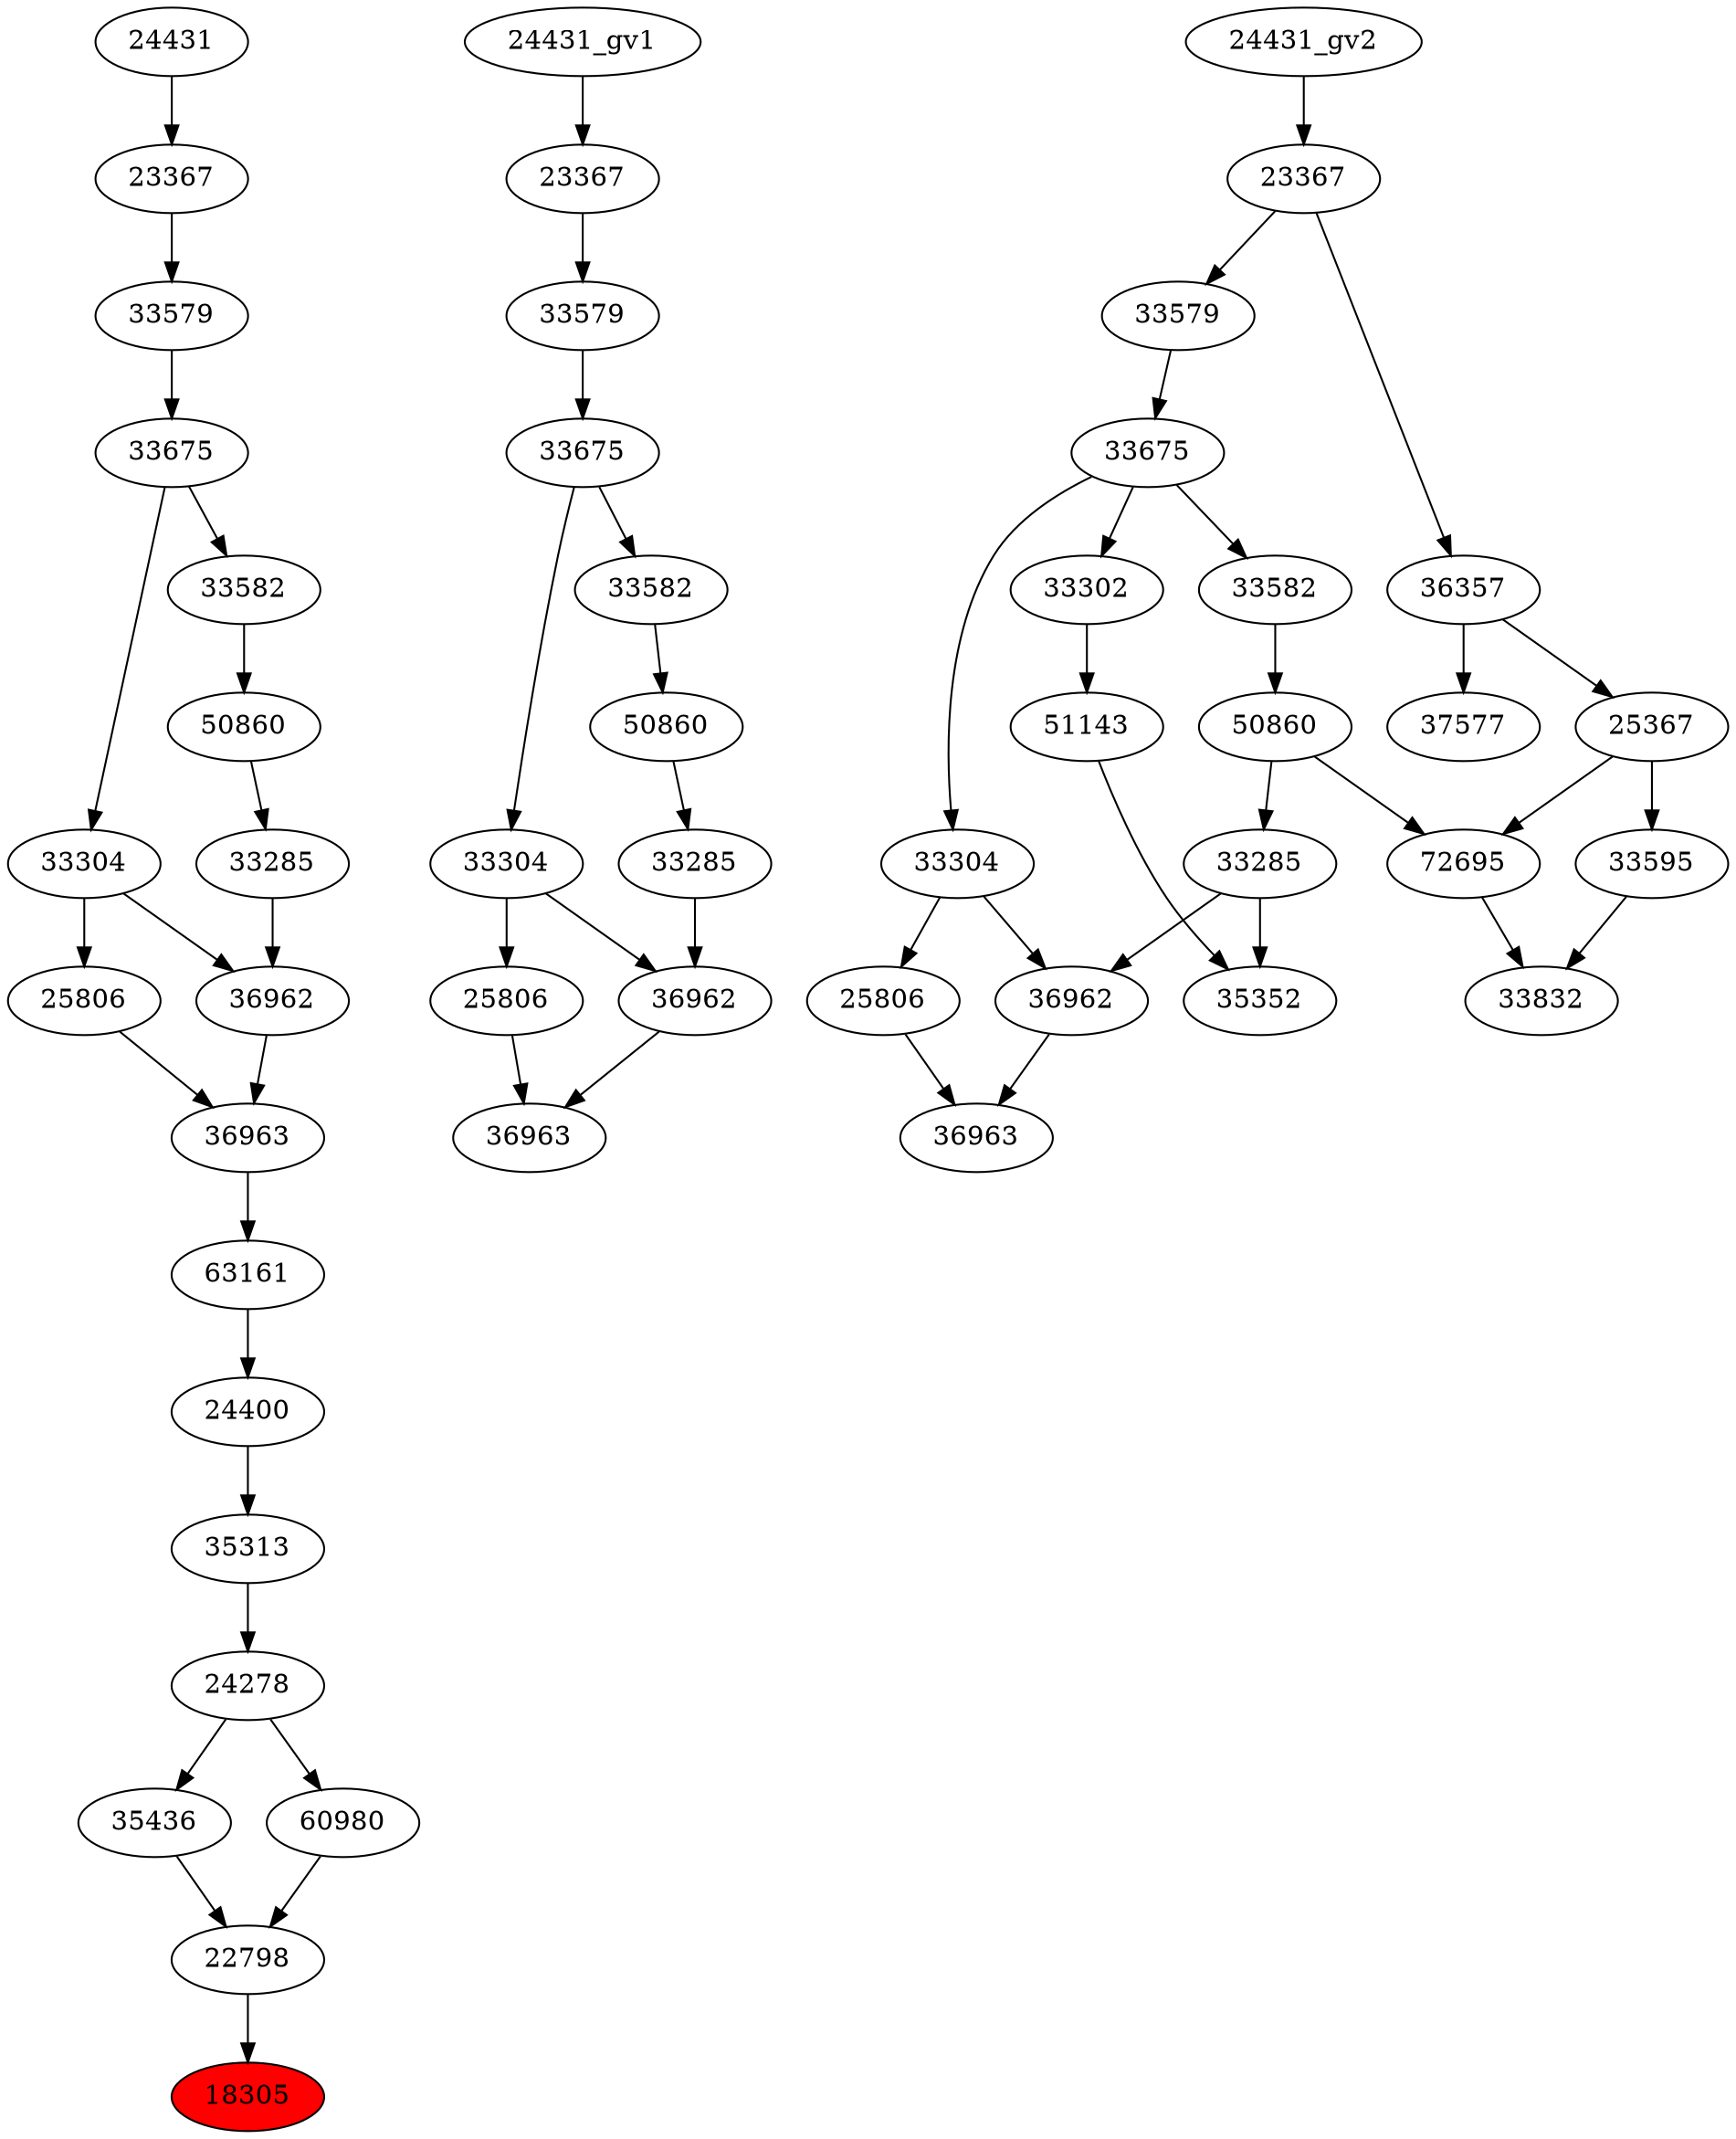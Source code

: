 strict digraph root {
	node [label="\N"];
	{
		node [fillcolor="",
			label="\N",
			style=""
		];
		18305		 [fillcolor=red,
			label=18305,
			style=filled];
		22798		 [label=22798];
		22798 -> 18305;
		35436		 [label=35436];
		35436 -> 22798;
		60980		 [label=60980];
		60980 -> 22798;
		24278		 [label=24278];
		24278 -> 35436;
		24278 -> 60980;
		35313		 [label=35313];
		35313 -> 24278;
		24400		 [label=24400];
		24400 -> 35313;
		63161		 [label=63161];
		63161 -> 24400;
		36963		 [label=36963];
		36963 -> 63161;
		36962		 [label=36962];
		36962 -> 36963;
		25806		 [label=25806];
		25806 -> 36963;
		33285		 [label=33285];
		33285 -> 36962;
		33304		 [label=33304];
		33304 -> 36962;
		33304 -> 25806;
		50860		 [label=50860];
		50860 -> 33285;
		33675		 [label=33675];
		33675 -> 33304;
		33582		 [label=33582];
		33675 -> 33582;
		33582 -> 50860;
		33579		 [label=33579];
		33579 -> 33675;
		23367		 [label=23367];
		23367 -> 33579;
		24431		 [label=24431];
		24431 -> 23367;
	}
	{
		node [label="\N"];
		"36963_gv1"		 [label=36963];
		"36962_gv1"		 [label=36962];
		"36962_gv1" -> "36963_gv1";
		"25806_gv1"		 [label=25806];
		"25806_gv1" -> "36963_gv1";
		"33285_gv1"		 [label=33285];
		"33285_gv1" -> "36962_gv1";
		"33304_gv1"		 [label=33304];
		"33304_gv1" -> "36962_gv1";
		"33304_gv1" -> "25806_gv1";
		"50860_gv1"		 [label=50860];
		"50860_gv1" -> "33285_gv1";
		"33675_gv1"		 [label=33675];
		"33675_gv1" -> "33304_gv1";
		"33582_gv1"		 [label=33582];
		"33675_gv1" -> "33582_gv1";
		"33582_gv1" -> "50860_gv1";
		"33579_gv1"		 [label=33579];
		"33579_gv1" -> "33675_gv1";
		"23367_gv1"		 [label=23367];
		"23367_gv1" -> "33579_gv1";
		"24431_gv1" -> "23367_gv1";
	}
	{
		node [label="\N"];
		"50860_gv2"		 [label=50860];
		"33285_gv2"		 [label=33285];
		"50860_gv2" -> "33285_gv2";
		72695		 [label=72695];
		"50860_gv2" -> 72695;
		"33582_gv2"		 [label=33582];
		"33582_gv2" -> "50860_gv2";
		"33675_gv2"		 [label=33675];
		"33675_gv2" -> "33582_gv2";
		33302		 [label=33302];
		"33675_gv2" -> 33302;
		"33304_gv2"		 [label=33304];
		"33675_gv2" -> "33304_gv2";
		"33579_gv2"		 [label=33579];
		"33579_gv2" -> "33675_gv2";
		35352		 [label=35352];
		"33285_gv2" -> 35352;
		"36962_gv2"		 [label=36962];
		"33285_gv2" -> "36962_gv2";
		51143		 [label=51143];
		51143 -> 35352;
		"36963_gv2"		 [label=36963];
		"36962_gv2" -> "36963_gv2";
		"25806_gv2"		 [label=25806];
		"25806_gv2" -> "36963_gv2";
		"23367_gv2"		 [label=23367];
		"23367_gv2" -> "33579_gv2";
		36357		 [label=36357];
		"23367_gv2" -> 36357;
		33832		 [label=33832];
		72695 -> 33832;
		33595		 [label=33595];
		33595 -> 33832;
		33302 -> 51143;
		25367		 [label=25367];
		25367 -> 72695;
		25367 -> 33595;
		"33304_gv2" -> "36962_gv2";
		"33304_gv2" -> "25806_gv2";
		"24431_gv2" -> "23367_gv2";
		36357 -> 25367;
		37577		 [label=37577];
		36357 -> 37577;
	}
}
